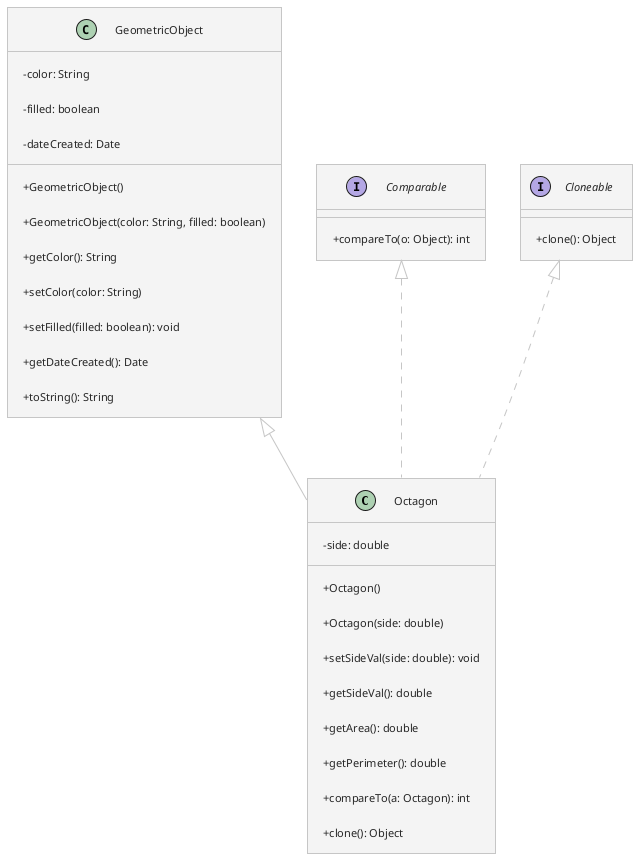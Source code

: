@startuml problem4

!theme carbon-gray
skinparam classAttributeIconSize 0

class Octagon extends GeometricObject implements Comparable, Cloneable {
    -side: double
    +Octagon()
    +Octagon(side: double)
    +setSideVal(side: double): void
    +getSideVal(): double 
    +getArea(): double
    +getPerimeter(): double 
    +compareTo(a: Octagon): int
    +clone(): Object
}

class GeometricObject {
    -color: String
    -filled: boolean 
    -dateCreated: Date 
    +GeometricObject()
    +GeometricObject(color: String, filled: boolean)
    +getColor(): String 
    +setColor(color: String)
    +setFilled(filled: boolean): void
    +getDateCreated(): Date 
    +toString(): String
}

interface Comparable {
    +compareTo(o: Object): int
}

interface Cloneable {
    +clone(): Object
}